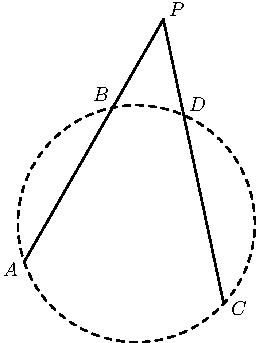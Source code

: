 import graph; size(5.71837839213627cm); real lsf=0.5; pen dps=linewidth(0.7)+fontsize(10); defaultpen(dps); pen ds=black; real xmin=-2.4428975944876665,xmax=3.2754807976486036,ymin=-1.8889543710930612,ymax=3.718196981379233; 
pair A=(-0.9465676772518087,-0.32250524396064595), P=(0.22827131211640106,1.7245415149529602), C=(0.7373062200900126,-0.6755586856939801), B=(-0.19904017000146013,0.97999133196462), D=(0.39960863199998475,0.9166858465314608); 
draw(circle((0.,0.),1.),linewidth(0.8)+linetype("4 4")); draw(P--A,linewidth(0.8)); draw(P--C,linewidth(0.8)); 
dot(A,linewidth(1.pt)+ds); label("$A$",(-1.147429720754278,-0.462631156578522),NE*lsf); dot(P,linewidth(1.pt)+ds); label("$P$",(0.25272242560403035,1.7357385685448043),NE*lsf); dot(C,linewidth(1.pt)+ds); label("$C$",(0.7761437887286317,-0.7897695085313979),NE*lsf); dot(B,linewidth(1.pt)+ds); label("$B$",(-0.3884687442236063,1.0160341942484774),NE*lsf); dot(D,linewidth(1.pt)+ds); label("$D$",(0.4228343686195258,0.9309782227407295),NE*lsf); 
clip((xmin,ymin)--(xmin,ymax)--(xmax,ymax)--(xmax,ymin)--cycle); 
